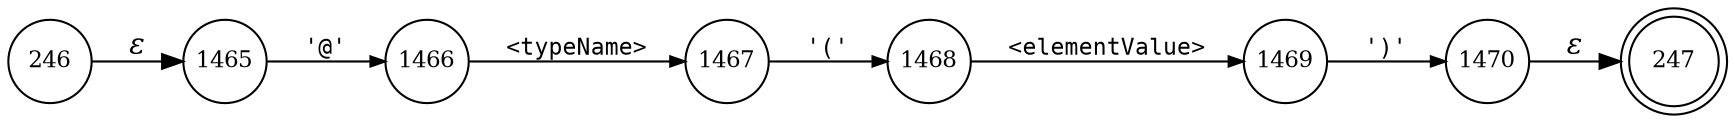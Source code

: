 digraph ATN {
rankdir=LR;
s247[fontsize=11, label="247", shape=doublecircle, fixedsize=true, width=.6];
s246[fontsize=11,label="246", shape=circle, fixedsize=true, width=.55, peripheries=1];
s1465[fontsize=11,label="1465", shape=circle, fixedsize=true, width=.55, peripheries=1];
s1466[fontsize=11,label="1466", shape=circle, fixedsize=true, width=.55, peripheries=1];
s1467[fontsize=11,label="1467", shape=circle, fixedsize=true, width=.55, peripheries=1];
s1468[fontsize=11,label="1468", shape=circle, fixedsize=true, width=.55, peripheries=1];
s1469[fontsize=11,label="1469", shape=circle, fixedsize=true, width=.55, peripheries=1];
s1470[fontsize=11,label="1470", shape=circle, fixedsize=true, width=.55, peripheries=1];
s246 -> s1465 [fontname="Times-Italic", label="&epsilon;"];
s1465 -> s1466 [fontsize=11, fontname="Courier", arrowsize=.7, label = "'@'", arrowhead = normal];
s1466 -> s1467 [fontsize=11, fontname="Courier", arrowsize=.7, label = "<typeName>", arrowhead = normal];
s1467 -> s1468 [fontsize=11, fontname="Courier", arrowsize=.7, label = "'('", arrowhead = normal];
s1468 -> s1469 [fontsize=11, fontname="Courier", arrowsize=.7, label = "<elementValue>", arrowhead = normal];
s1469 -> s1470 [fontsize=11, fontname="Courier", arrowsize=.7, label = "')'", arrowhead = normal];
s1470 -> s247 [fontname="Times-Italic", label="&epsilon;"];
}